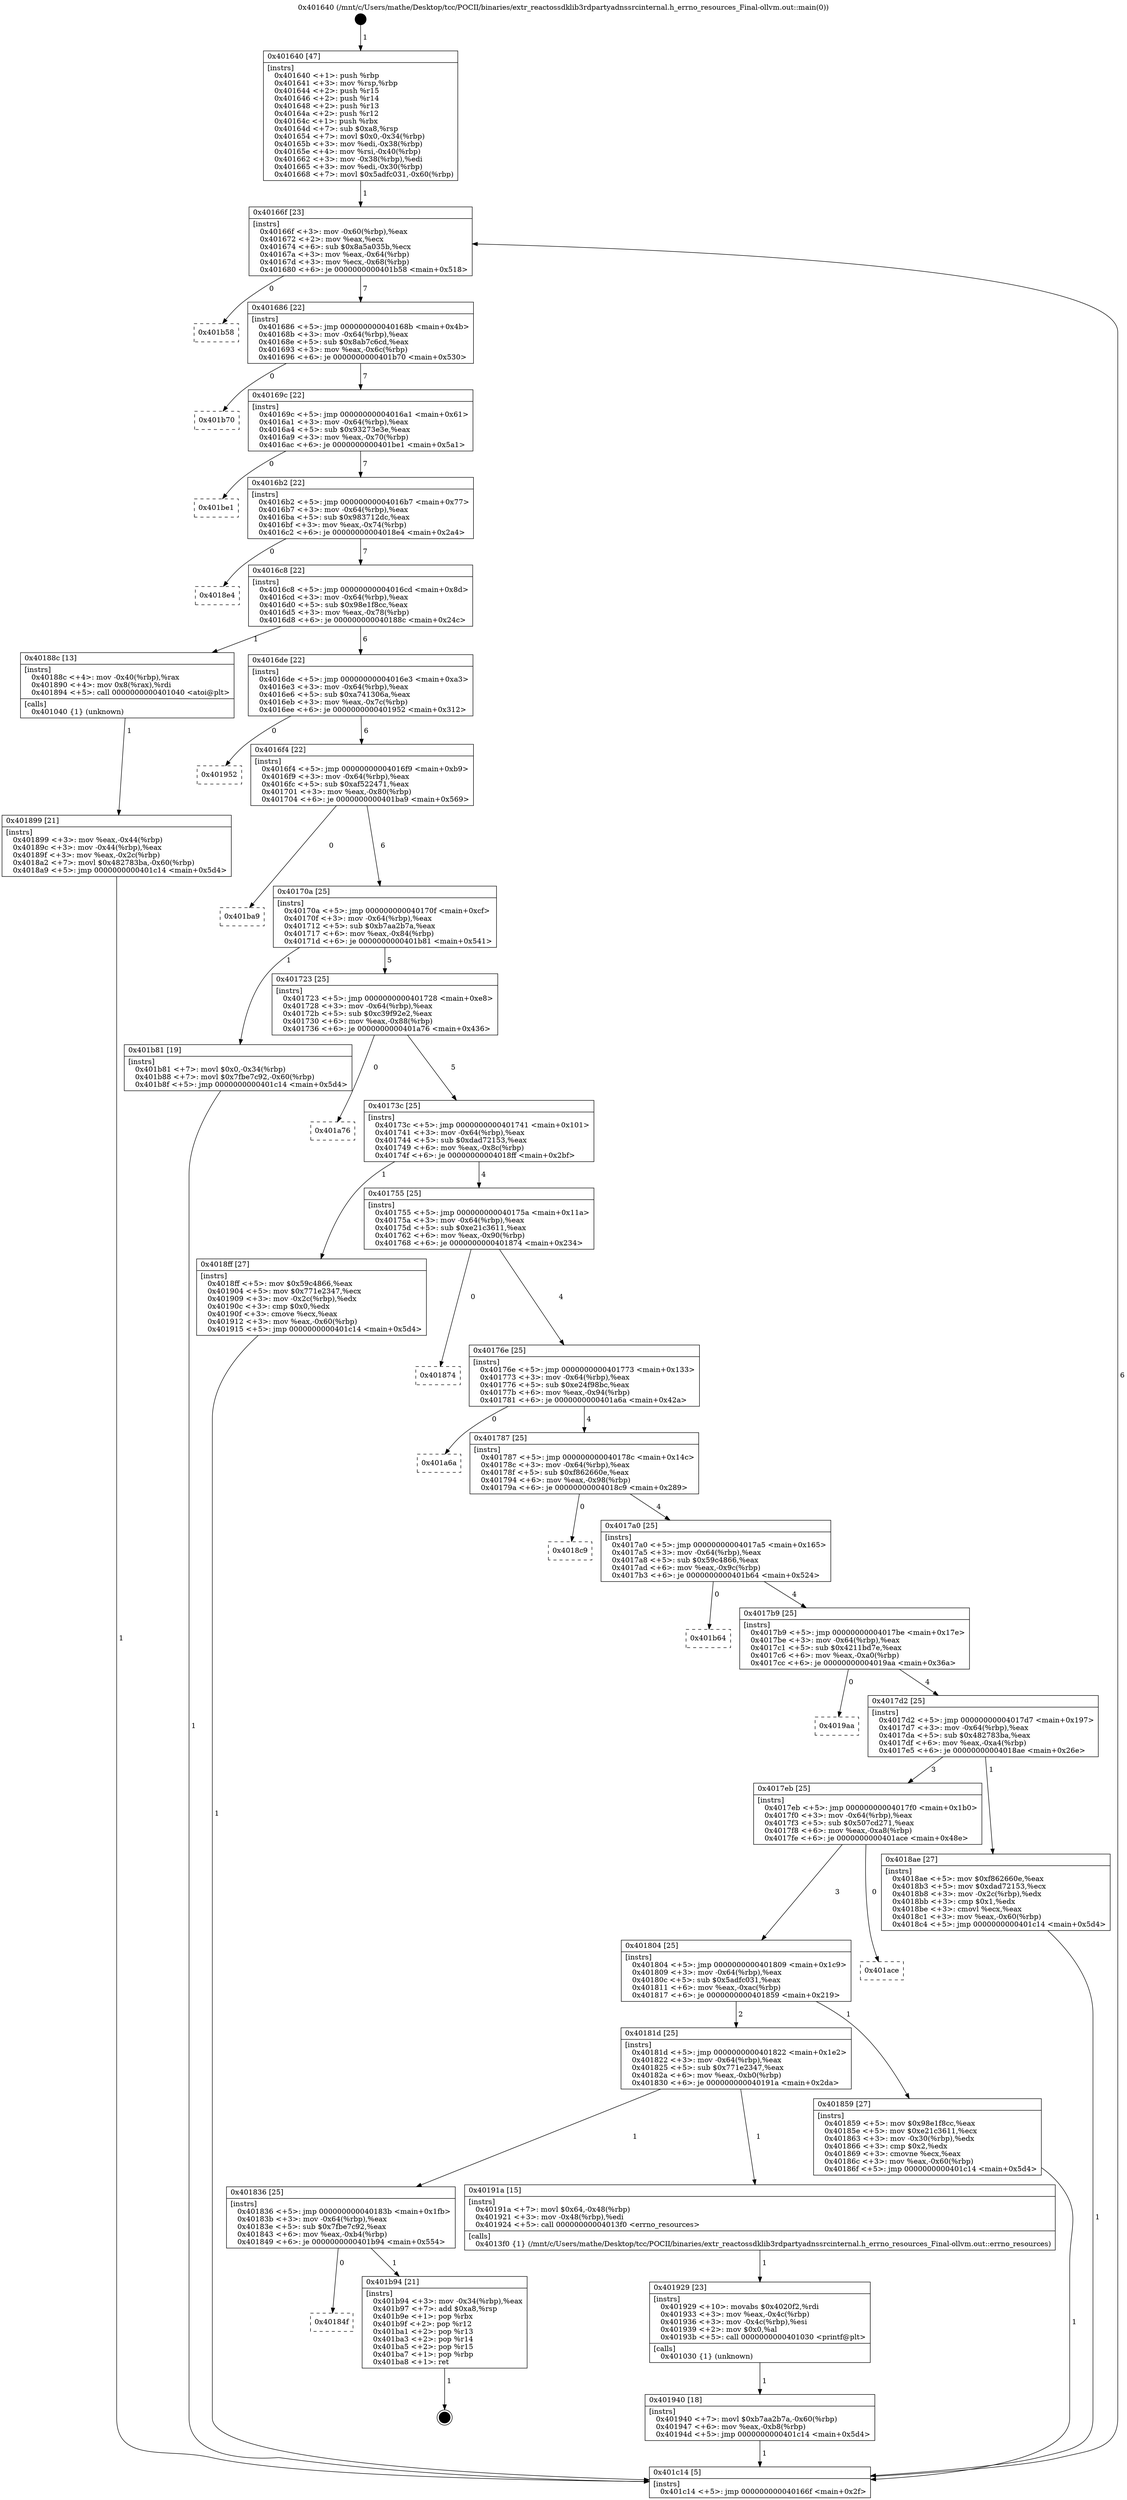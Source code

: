 digraph "0x401640" {
  label = "0x401640 (/mnt/c/Users/mathe/Desktop/tcc/POCII/binaries/extr_reactossdklib3rdpartyadnssrcinternal.h_errno_resources_Final-ollvm.out::main(0))"
  labelloc = "t"
  node[shape=record]

  Entry [label="",width=0.3,height=0.3,shape=circle,fillcolor=black,style=filled]
  "0x40166f" [label="{
     0x40166f [23]\l
     | [instrs]\l
     &nbsp;&nbsp;0x40166f \<+3\>: mov -0x60(%rbp),%eax\l
     &nbsp;&nbsp;0x401672 \<+2\>: mov %eax,%ecx\l
     &nbsp;&nbsp;0x401674 \<+6\>: sub $0x8a5a035b,%ecx\l
     &nbsp;&nbsp;0x40167a \<+3\>: mov %eax,-0x64(%rbp)\l
     &nbsp;&nbsp;0x40167d \<+3\>: mov %ecx,-0x68(%rbp)\l
     &nbsp;&nbsp;0x401680 \<+6\>: je 0000000000401b58 \<main+0x518\>\l
  }"]
  "0x401b58" [label="{
     0x401b58\l
  }", style=dashed]
  "0x401686" [label="{
     0x401686 [22]\l
     | [instrs]\l
     &nbsp;&nbsp;0x401686 \<+5\>: jmp 000000000040168b \<main+0x4b\>\l
     &nbsp;&nbsp;0x40168b \<+3\>: mov -0x64(%rbp),%eax\l
     &nbsp;&nbsp;0x40168e \<+5\>: sub $0x8ab7c6cd,%eax\l
     &nbsp;&nbsp;0x401693 \<+3\>: mov %eax,-0x6c(%rbp)\l
     &nbsp;&nbsp;0x401696 \<+6\>: je 0000000000401b70 \<main+0x530\>\l
  }"]
  Exit [label="",width=0.3,height=0.3,shape=circle,fillcolor=black,style=filled,peripheries=2]
  "0x401b70" [label="{
     0x401b70\l
  }", style=dashed]
  "0x40169c" [label="{
     0x40169c [22]\l
     | [instrs]\l
     &nbsp;&nbsp;0x40169c \<+5\>: jmp 00000000004016a1 \<main+0x61\>\l
     &nbsp;&nbsp;0x4016a1 \<+3\>: mov -0x64(%rbp),%eax\l
     &nbsp;&nbsp;0x4016a4 \<+5\>: sub $0x93273e3e,%eax\l
     &nbsp;&nbsp;0x4016a9 \<+3\>: mov %eax,-0x70(%rbp)\l
     &nbsp;&nbsp;0x4016ac \<+6\>: je 0000000000401be1 \<main+0x5a1\>\l
  }"]
  "0x40184f" [label="{
     0x40184f\l
  }", style=dashed]
  "0x401be1" [label="{
     0x401be1\l
  }", style=dashed]
  "0x4016b2" [label="{
     0x4016b2 [22]\l
     | [instrs]\l
     &nbsp;&nbsp;0x4016b2 \<+5\>: jmp 00000000004016b7 \<main+0x77\>\l
     &nbsp;&nbsp;0x4016b7 \<+3\>: mov -0x64(%rbp),%eax\l
     &nbsp;&nbsp;0x4016ba \<+5\>: sub $0x983712dc,%eax\l
     &nbsp;&nbsp;0x4016bf \<+3\>: mov %eax,-0x74(%rbp)\l
     &nbsp;&nbsp;0x4016c2 \<+6\>: je 00000000004018e4 \<main+0x2a4\>\l
  }"]
  "0x401b94" [label="{
     0x401b94 [21]\l
     | [instrs]\l
     &nbsp;&nbsp;0x401b94 \<+3\>: mov -0x34(%rbp),%eax\l
     &nbsp;&nbsp;0x401b97 \<+7\>: add $0xa8,%rsp\l
     &nbsp;&nbsp;0x401b9e \<+1\>: pop %rbx\l
     &nbsp;&nbsp;0x401b9f \<+2\>: pop %r12\l
     &nbsp;&nbsp;0x401ba1 \<+2\>: pop %r13\l
     &nbsp;&nbsp;0x401ba3 \<+2\>: pop %r14\l
     &nbsp;&nbsp;0x401ba5 \<+2\>: pop %r15\l
     &nbsp;&nbsp;0x401ba7 \<+1\>: pop %rbp\l
     &nbsp;&nbsp;0x401ba8 \<+1\>: ret\l
  }"]
  "0x4018e4" [label="{
     0x4018e4\l
  }", style=dashed]
  "0x4016c8" [label="{
     0x4016c8 [22]\l
     | [instrs]\l
     &nbsp;&nbsp;0x4016c8 \<+5\>: jmp 00000000004016cd \<main+0x8d\>\l
     &nbsp;&nbsp;0x4016cd \<+3\>: mov -0x64(%rbp),%eax\l
     &nbsp;&nbsp;0x4016d0 \<+5\>: sub $0x98e1f8cc,%eax\l
     &nbsp;&nbsp;0x4016d5 \<+3\>: mov %eax,-0x78(%rbp)\l
     &nbsp;&nbsp;0x4016d8 \<+6\>: je 000000000040188c \<main+0x24c\>\l
  }"]
  "0x401940" [label="{
     0x401940 [18]\l
     | [instrs]\l
     &nbsp;&nbsp;0x401940 \<+7\>: movl $0xb7aa2b7a,-0x60(%rbp)\l
     &nbsp;&nbsp;0x401947 \<+6\>: mov %eax,-0xb8(%rbp)\l
     &nbsp;&nbsp;0x40194d \<+5\>: jmp 0000000000401c14 \<main+0x5d4\>\l
  }"]
  "0x40188c" [label="{
     0x40188c [13]\l
     | [instrs]\l
     &nbsp;&nbsp;0x40188c \<+4\>: mov -0x40(%rbp),%rax\l
     &nbsp;&nbsp;0x401890 \<+4\>: mov 0x8(%rax),%rdi\l
     &nbsp;&nbsp;0x401894 \<+5\>: call 0000000000401040 \<atoi@plt\>\l
     | [calls]\l
     &nbsp;&nbsp;0x401040 \{1\} (unknown)\l
  }"]
  "0x4016de" [label="{
     0x4016de [22]\l
     | [instrs]\l
     &nbsp;&nbsp;0x4016de \<+5\>: jmp 00000000004016e3 \<main+0xa3\>\l
     &nbsp;&nbsp;0x4016e3 \<+3\>: mov -0x64(%rbp),%eax\l
     &nbsp;&nbsp;0x4016e6 \<+5\>: sub $0xa741306a,%eax\l
     &nbsp;&nbsp;0x4016eb \<+3\>: mov %eax,-0x7c(%rbp)\l
     &nbsp;&nbsp;0x4016ee \<+6\>: je 0000000000401952 \<main+0x312\>\l
  }"]
  "0x401929" [label="{
     0x401929 [23]\l
     | [instrs]\l
     &nbsp;&nbsp;0x401929 \<+10\>: movabs $0x4020f2,%rdi\l
     &nbsp;&nbsp;0x401933 \<+3\>: mov %eax,-0x4c(%rbp)\l
     &nbsp;&nbsp;0x401936 \<+3\>: mov -0x4c(%rbp),%esi\l
     &nbsp;&nbsp;0x401939 \<+2\>: mov $0x0,%al\l
     &nbsp;&nbsp;0x40193b \<+5\>: call 0000000000401030 \<printf@plt\>\l
     | [calls]\l
     &nbsp;&nbsp;0x401030 \{1\} (unknown)\l
  }"]
  "0x401952" [label="{
     0x401952\l
  }", style=dashed]
  "0x4016f4" [label="{
     0x4016f4 [22]\l
     | [instrs]\l
     &nbsp;&nbsp;0x4016f4 \<+5\>: jmp 00000000004016f9 \<main+0xb9\>\l
     &nbsp;&nbsp;0x4016f9 \<+3\>: mov -0x64(%rbp),%eax\l
     &nbsp;&nbsp;0x4016fc \<+5\>: sub $0xaf522471,%eax\l
     &nbsp;&nbsp;0x401701 \<+3\>: mov %eax,-0x80(%rbp)\l
     &nbsp;&nbsp;0x401704 \<+6\>: je 0000000000401ba9 \<main+0x569\>\l
  }"]
  "0x401836" [label="{
     0x401836 [25]\l
     | [instrs]\l
     &nbsp;&nbsp;0x401836 \<+5\>: jmp 000000000040183b \<main+0x1fb\>\l
     &nbsp;&nbsp;0x40183b \<+3\>: mov -0x64(%rbp),%eax\l
     &nbsp;&nbsp;0x40183e \<+5\>: sub $0x7fbe7c92,%eax\l
     &nbsp;&nbsp;0x401843 \<+6\>: mov %eax,-0xb4(%rbp)\l
     &nbsp;&nbsp;0x401849 \<+6\>: je 0000000000401b94 \<main+0x554\>\l
  }"]
  "0x401ba9" [label="{
     0x401ba9\l
  }", style=dashed]
  "0x40170a" [label="{
     0x40170a [25]\l
     | [instrs]\l
     &nbsp;&nbsp;0x40170a \<+5\>: jmp 000000000040170f \<main+0xcf\>\l
     &nbsp;&nbsp;0x40170f \<+3\>: mov -0x64(%rbp),%eax\l
     &nbsp;&nbsp;0x401712 \<+5\>: sub $0xb7aa2b7a,%eax\l
     &nbsp;&nbsp;0x401717 \<+6\>: mov %eax,-0x84(%rbp)\l
     &nbsp;&nbsp;0x40171d \<+6\>: je 0000000000401b81 \<main+0x541\>\l
  }"]
  "0x40191a" [label="{
     0x40191a [15]\l
     | [instrs]\l
     &nbsp;&nbsp;0x40191a \<+7\>: movl $0x64,-0x48(%rbp)\l
     &nbsp;&nbsp;0x401921 \<+3\>: mov -0x48(%rbp),%edi\l
     &nbsp;&nbsp;0x401924 \<+5\>: call 00000000004013f0 \<errno_resources\>\l
     | [calls]\l
     &nbsp;&nbsp;0x4013f0 \{1\} (/mnt/c/Users/mathe/Desktop/tcc/POCII/binaries/extr_reactossdklib3rdpartyadnssrcinternal.h_errno_resources_Final-ollvm.out::errno_resources)\l
  }"]
  "0x401b81" [label="{
     0x401b81 [19]\l
     | [instrs]\l
     &nbsp;&nbsp;0x401b81 \<+7\>: movl $0x0,-0x34(%rbp)\l
     &nbsp;&nbsp;0x401b88 \<+7\>: movl $0x7fbe7c92,-0x60(%rbp)\l
     &nbsp;&nbsp;0x401b8f \<+5\>: jmp 0000000000401c14 \<main+0x5d4\>\l
  }"]
  "0x401723" [label="{
     0x401723 [25]\l
     | [instrs]\l
     &nbsp;&nbsp;0x401723 \<+5\>: jmp 0000000000401728 \<main+0xe8\>\l
     &nbsp;&nbsp;0x401728 \<+3\>: mov -0x64(%rbp),%eax\l
     &nbsp;&nbsp;0x40172b \<+5\>: sub $0xc39f92e2,%eax\l
     &nbsp;&nbsp;0x401730 \<+6\>: mov %eax,-0x88(%rbp)\l
     &nbsp;&nbsp;0x401736 \<+6\>: je 0000000000401a76 \<main+0x436\>\l
  }"]
  "0x401899" [label="{
     0x401899 [21]\l
     | [instrs]\l
     &nbsp;&nbsp;0x401899 \<+3\>: mov %eax,-0x44(%rbp)\l
     &nbsp;&nbsp;0x40189c \<+3\>: mov -0x44(%rbp),%eax\l
     &nbsp;&nbsp;0x40189f \<+3\>: mov %eax,-0x2c(%rbp)\l
     &nbsp;&nbsp;0x4018a2 \<+7\>: movl $0x482783ba,-0x60(%rbp)\l
     &nbsp;&nbsp;0x4018a9 \<+5\>: jmp 0000000000401c14 \<main+0x5d4\>\l
  }"]
  "0x401a76" [label="{
     0x401a76\l
  }", style=dashed]
  "0x40173c" [label="{
     0x40173c [25]\l
     | [instrs]\l
     &nbsp;&nbsp;0x40173c \<+5\>: jmp 0000000000401741 \<main+0x101\>\l
     &nbsp;&nbsp;0x401741 \<+3\>: mov -0x64(%rbp),%eax\l
     &nbsp;&nbsp;0x401744 \<+5\>: sub $0xdad72153,%eax\l
     &nbsp;&nbsp;0x401749 \<+6\>: mov %eax,-0x8c(%rbp)\l
     &nbsp;&nbsp;0x40174f \<+6\>: je 00000000004018ff \<main+0x2bf\>\l
  }"]
  "0x401640" [label="{
     0x401640 [47]\l
     | [instrs]\l
     &nbsp;&nbsp;0x401640 \<+1\>: push %rbp\l
     &nbsp;&nbsp;0x401641 \<+3\>: mov %rsp,%rbp\l
     &nbsp;&nbsp;0x401644 \<+2\>: push %r15\l
     &nbsp;&nbsp;0x401646 \<+2\>: push %r14\l
     &nbsp;&nbsp;0x401648 \<+2\>: push %r13\l
     &nbsp;&nbsp;0x40164a \<+2\>: push %r12\l
     &nbsp;&nbsp;0x40164c \<+1\>: push %rbx\l
     &nbsp;&nbsp;0x40164d \<+7\>: sub $0xa8,%rsp\l
     &nbsp;&nbsp;0x401654 \<+7\>: movl $0x0,-0x34(%rbp)\l
     &nbsp;&nbsp;0x40165b \<+3\>: mov %edi,-0x38(%rbp)\l
     &nbsp;&nbsp;0x40165e \<+4\>: mov %rsi,-0x40(%rbp)\l
     &nbsp;&nbsp;0x401662 \<+3\>: mov -0x38(%rbp),%edi\l
     &nbsp;&nbsp;0x401665 \<+3\>: mov %edi,-0x30(%rbp)\l
     &nbsp;&nbsp;0x401668 \<+7\>: movl $0x5adfc031,-0x60(%rbp)\l
  }"]
  "0x4018ff" [label="{
     0x4018ff [27]\l
     | [instrs]\l
     &nbsp;&nbsp;0x4018ff \<+5\>: mov $0x59c4866,%eax\l
     &nbsp;&nbsp;0x401904 \<+5\>: mov $0x771e2347,%ecx\l
     &nbsp;&nbsp;0x401909 \<+3\>: mov -0x2c(%rbp),%edx\l
     &nbsp;&nbsp;0x40190c \<+3\>: cmp $0x0,%edx\l
     &nbsp;&nbsp;0x40190f \<+3\>: cmove %ecx,%eax\l
     &nbsp;&nbsp;0x401912 \<+3\>: mov %eax,-0x60(%rbp)\l
     &nbsp;&nbsp;0x401915 \<+5\>: jmp 0000000000401c14 \<main+0x5d4\>\l
  }"]
  "0x401755" [label="{
     0x401755 [25]\l
     | [instrs]\l
     &nbsp;&nbsp;0x401755 \<+5\>: jmp 000000000040175a \<main+0x11a\>\l
     &nbsp;&nbsp;0x40175a \<+3\>: mov -0x64(%rbp),%eax\l
     &nbsp;&nbsp;0x40175d \<+5\>: sub $0xe21c3611,%eax\l
     &nbsp;&nbsp;0x401762 \<+6\>: mov %eax,-0x90(%rbp)\l
     &nbsp;&nbsp;0x401768 \<+6\>: je 0000000000401874 \<main+0x234\>\l
  }"]
  "0x401c14" [label="{
     0x401c14 [5]\l
     | [instrs]\l
     &nbsp;&nbsp;0x401c14 \<+5\>: jmp 000000000040166f \<main+0x2f\>\l
  }"]
  "0x401874" [label="{
     0x401874\l
  }", style=dashed]
  "0x40176e" [label="{
     0x40176e [25]\l
     | [instrs]\l
     &nbsp;&nbsp;0x40176e \<+5\>: jmp 0000000000401773 \<main+0x133\>\l
     &nbsp;&nbsp;0x401773 \<+3\>: mov -0x64(%rbp),%eax\l
     &nbsp;&nbsp;0x401776 \<+5\>: sub $0xe24f98bc,%eax\l
     &nbsp;&nbsp;0x40177b \<+6\>: mov %eax,-0x94(%rbp)\l
     &nbsp;&nbsp;0x401781 \<+6\>: je 0000000000401a6a \<main+0x42a\>\l
  }"]
  "0x40181d" [label="{
     0x40181d [25]\l
     | [instrs]\l
     &nbsp;&nbsp;0x40181d \<+5\>: jmp 0000000000401822 \<main+0x1e2\>\l
     &nbsp;&nbsp;0x401822 \<+3\>: mov -0x64(%rbp),%eax\l
     &nbsp;&nbsp;0x401825 \<+5\>: sub $0x771e2347,%eax\l
     &nbsp;&nbsp;0x40182a \<+6\>: mov %eax,-0xb0(%rbp)\l
     &nbsp;&nbsp;0x401830 \<+6\>: je 000000000040191a \<main+0x2da\>\l
  }"]
  "0x401a6a" [label="{
     0x401a6a\l
  }", style=dashed]
  "0x401787" [label="{
     0x401787 [25]\l
     | [instrs]\l
     &nbsp;&nbsp;0x401787 \<+5\>: jmp 000000000040178c \<main+0x14c\>\l
     &nbsp;&nbsp;0x40178c \<+3\>: mov -0x64(%rbp),%eax\l
     &nbsp;&nbsp;0x40178f \<+5\>: sub $0xf862660e,%eax\l
     &nbsp;&nbsp;0x401794 \<+6\>: mov %eax,-0x98(%rbp)\l
     &nbsp;&nbsp;0x40179a \<+6\>: je 00000000004018c9 \<main+0x289\>\l
  }"]
  "0x401859" [label="{
     0x401859 [27]\l
     | [instrs]\l
     &nbsp;&nbsp;0x401859 \<+5\>: mov $0x98e1f8cc,%eax\l
     &nbsp;&nbsp;0x40185e \<+5\>: mov $0xe21c3611,%ecx\l
     &nbsp;&nbsp;0x401863 \<+3\>: mov -0x30(%rbp),%edx\l
     &nbsp;&nbsp;0x401866 \<+3\>: cmp $0x2,%edx\l
     &nbsp;&nbsp;0x401869 \<+3\>: cmovne %ecx,%eax\l
     &nbsp;&nbsp;0x40186c \<+3\>: mov %eax,-0x60(%rbp)\l
     &nbsp;&nbsp;0x40186f \<+5\>: jmp 0000000000401c14 \<main+0x5d4\>\l
  }"]
  "0x4018c9" [label="{
     0x4018c9\l
  }", style=dashed]
  "0x4017a0" [label="{
     0x4017a0 [25]\l
     | [instrs]\l
     &nbsp;&nbsp;0x4017a0 \<+5\>: jmp 00000000004017a5 \<main+0x165\>\l
     &nbsp;&nbsp;0x4017a5 \<+3\>: mov -0x64(%rbp),%eax\l
     &nbsp;&nbsp;0x4017a8 \<+5\>: sub $0x59c4866,%eax\l
     &nbsp;&nbsp;0x4017ad \<+6\>: mov %eax,-0x9c(%rbp)\l
     &nbsp;&nbsp;0x4017b3 \<+6\>: je 0000000000401b64 \<main+0x524\>\l
  }"]
  "0x401804" [label="{
     0x401804 [25]\l
     | [instrs]\l
     &nbsp;&nbsp;0x401804 \<+5\>: jmp 0000000000401809 \<main+0x1c9\>\l
     &nbsp;&nbsp;0x401809 \<+3\>: mov -0x64(%rbp),%eax\l
     &nbsp;&nbsp;0x40180c \<+5\>: sub $0x5adfc031,%eax\l
     &nbsp;&nbsp;0x401811 \<+6\>: mov %eax,-0xac(%rbp)\l
     &nbsp;&nbsp;0x401817 \<+6\>: je 0000000000401859 \<main+0x219\>\l
  }"]
  "0x401b64" [label="{
     0x401b64\l
  }", style=dashed]
  "0x4017b9" [label="{
     0x4017b9 [25]\l
     | [instrs]\l
     &nbsp;&nbsp;0x4017b9 \<+5\>: jmp 00000000004017be \<main+0x17e\>\l
     &nbsp;&nbsp;0x4017be \<+3\>: mov -0x64(%rbp),%eax\l
     &nbsp;&nbsp;0x4017c1 \<+5\>: sub $0x4211bd7e,%eax\l
     &nbsp;&nbsp;0x4017c6 \<+6\>: mov %eax,-0xa0(%rbp)\l
     &nbsp;&nbsp;0x4017cc \<+6\>: je 00000000004019aa \<main+0x36a\>\l
  }"]
  "0x401ace" [label="{
     0x401ace\l
  }", style=dashed]
  "0x4019aa" [label="{
     0x4019aa\l
  }", style=dashed]
  "0x4017d2" [label="{
     0x4017d2 [25]\l
     | [instrs]\l
     &nbsp;&nbsp;0x4017d2 \<+5\>: jmp 00000000004017d7 \<main+0x197\>\l
     &nbsp;&nbsp;0x4017d7 \<+3\>: mov -0x64(%rbp),%eax\l
     &nbsp;&nbsp;0x4017da \<+5\>: sub $0x482783ba,%eax\l
     &nbsp;&nbsp;0x4017df \<+6\>: mov %eax,-0xa4(%rbp)\l
     &nbsp;&nbsp;0x4017e5 \<+6\>: je 00000000004018ae \<main+0x26e\>\l
  }"]
  "0x4017eb" [label="{
     0x4017eb [25]\l
     | [instrs]\l
     &nbsp;&nbsp;0x4017eb \<+5\>: jmp 00000000004017f0 \<main+0x1b0\>\l
     &nbsp;&nbsp;0x4017f0 \<+3\>: mov -0x64(%rbp),%eax\l
     &nbsp;&nbsp;0x4017f3 \<+5\>: sub $0x507cd271,%eax\l
     &nbsp;&nbsp;0x4017f8 \<+6\>: mov %eax,-0xa8(%rbp)\l
     &nbsp;&nbsp;0x4017fe \<+6\>: je 0000000000401ace \<main+0x48e\>\l
  }"]
  "0x4018ae" [label="{
     0x4018ae [27]\l
     | [instrs]\l
     &nbsp;&nbsp;0x4018ae \<+5\>: mov $0xf862660e,%eax\l
     &nbsp;&nbsp;0x4018b3 \<+5\>: mov $0xdad72153,%ecx\l
     &nbsp;&nbsp;0x4018b8 \<+3\>: mov -0x2c(%rbp),%edx\l
     &nbsp;&nbsp;0x4018bb \<+3\>: cmp $0x1,%edx\l
     &nbsp;&nbsp;0x4018be \<+3\>: cmovl %ecx,%eax\l
     &nbsp;&nbsp;0x4018c1 \<+3\>: mov %eax,-0x60(%rbp)\l
     &nbsp;&nbsp;0x4018c4 \<+5\>: jmp 0000000000401c14 \<main+0x5d4\>\l
  }"]
  Entry -> "0x401640" [label=" 1"]
  "0x40166f" -> "0x401b58" [label=" 0"]
  "0x40166f" -> "0x401686" [label=" 7"]
  "0x401b94" -> Exit [label=" 1"]
  "0x401686" -> "0x401b70" [label=" 0"]
  "0x401686" -> "0x40169c" [label=" 7"]
  "0x401836" -> "0x40184f" [label=" 0"]
  "0x40169c" -> "0x401be1" [label=" 0"]
  "0x40169c" -> "0x4016b2" [label=" 7"]
  "0x401836" -> "0x401b94" [label=" 1"]
  "0x4016b2" -> "0x4018e4" [label=" 0"]
  "0x4016b2" -> "0x4016c8" [label=" 7"]
  "0x401b81" -> "0x401c14" [label=" 1"]
  "0x4016c8" -> "0x40188c" [label=" 1"]
  "0x4016c8" -> "0x4016de" [label=" 6"]
  "0x401940" -> "0x401c14" [label=" 1"]
  "0x4016de" -> "0x401952" [label=" 0"]
  "0x4016de" -> "0x4016f4" [label=" 6"]
  "0x401929" -> "0x401940" [label=" 1"]
  "0x4016f4" -> "0x401ba9" [label=" 0"]
  "0x4016f4" -> "0x40170a" [label=" 6"]
  "0x40191a" -> "0x401929" [label=" 1"]
  "0x40170a" -> "0x401b81" [label=" 1"]
  "0x40170a" -> "0x401723" [label=" 5"]
  "0x40181d" -> "0x401836" [label=" 1"]
  "0x401723" -> "0x401a76" [label=" 0"]
  "0x401723" -> "0x40173c" [label=" 5"]
  "0x40181d" -> "0x40191a" [label=" 1"]
  "0x40173c" -> "0x4018ff" [label=" 1"]
  "0x40173c" -> "0x401755" [label=" 4"]
  "0x4018ff" -> "0x401c14" [label=" 1"]
  "0x401755" -> "0x401874" [label=" 0"]
  "0x401755" -> "0x40176e" [label=" 4"]
  "0x4018ae" -> "0x401c14" [label=" 1"]
  "0x40176e" -> "0x401a6a" [label=" 0"]
  "0x40176e" -> "0x401787" [label=" 4"]
  "0x401899" -> "0x401c14" [label=" 1"]
  "0x401787" -> "0x4018c9" [label=" 0"]
  "0x401787" -> "0x4017a0" [label=" 4"]
  "0x40188c" -> "0x401899" [label=" 1"]
  "0x4017a0" -> "0x401b64" [label=" 0"]
  "0x4017a0" -> "0x4017b9" [label=" 4"]
  "0x401640" -> "0x40166f" [label=" 1"]
  "0x4017b9" -> "0x4019aa" [label=" 0"]
  "0x4017b9" -> "0x4017d2" [label=" 4"]
  "0x401859" -> "0x401c14" [label=" 1"]
  "0x4017d2" -> "0x4018ae" [label=" 1"]
  "0x4017d2" -> "0x4017eb" [label=" 3"]
  "0x401804" -> "0x40181d" [label=" 2"]
  "0x4017eb" -> "0x401ace" [label=" 0"]
  "0x4017eb" -> "0x401804" [label=" 3"]
  "0x401c14" -> "0x40166f" [label=" 6"]
  "0x401804" -> "0x401859" [label=" 1"]
}

